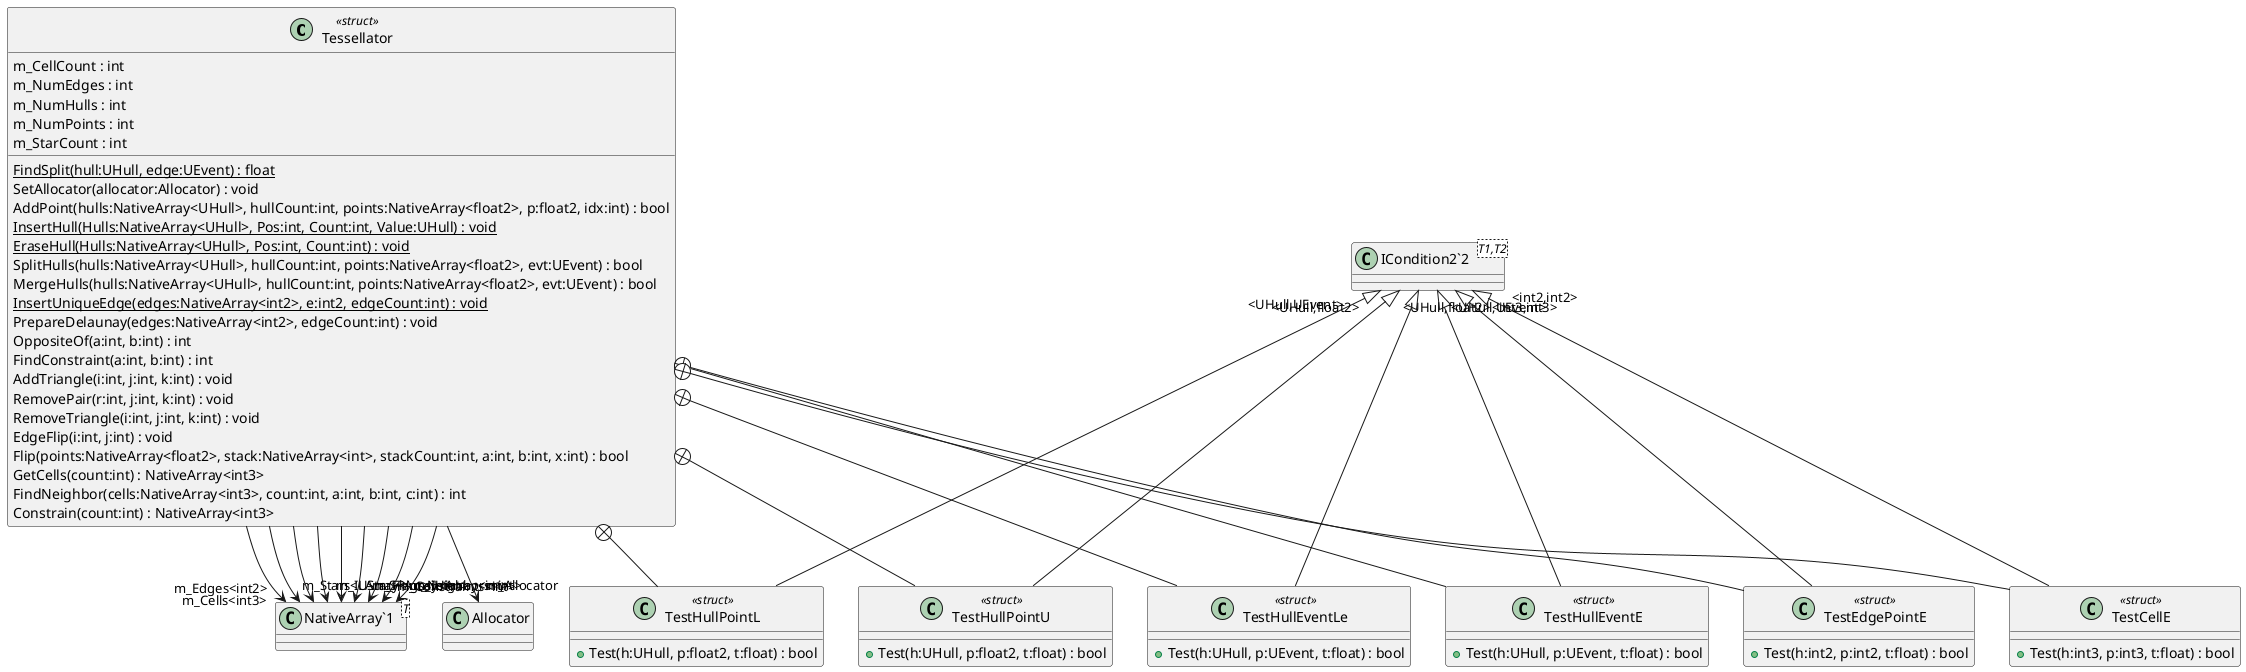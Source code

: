 @startuml
class Tessellator <<struct>> {
    m_CellCount : int
    m_NumEdges : int
    m_NumHulls : int
    m_NumPoints : int
    m_StarCount : int
    {static} FindSplit(hull:UHull, edge:UEvent) : float
    SetAllocator(allocator:Allocator) : void
    AddPoint(hulls:NativeArray<UHull>, hullCount:int, points:NativeArray<float2>, p:float2, idx:int) : bool
    {static} InsertHull(Hulls:NativeArray<UHull>, Pos:int, Count:int, Value:UHull) : void
    {static} EraseHull(Hulls:NativeArray<UHull>, Pos:int, Count:int) : void
    SplitHulls(hulls:NativeArray<UHull>, hullCount:int, points:NativeArray<float2>, evt:UEvent) : bool
    MergeHulls(hulls:NativeArray<UHull>, hullCount:int, points:NativeArray<float2>, evt:UEvent) : bool
    {static} InsertUniqueEdge(edges:NativeArray<int2>, e:int2, edgeCount:int) : void
    PrepareDelaunay(edges:NativeArray<int2>, edgeCount:int) : void
    OppositeOf(a:int, b:int) : int
    FindConstraint(a:int, b:int) : int
    AddTriangle(i:int, j:int, k:int) : void
    RemovePair(r:int, j:int, k:int) : void
    RemoveTriangle(i:int, j:int, k:int) : void
    EdgeFlip(i:int, j:int) : void
    Flip(points:NativeArray<float2>, stack:NativeArray<int>, stackCount:int, a:int, b:int, x:int) : bool
    GetCells(count:int) : NativeArray<int3>
    FindNeighbor(cells:NativeArray<int3>, count:int, a:int, b:int, c:int) : int
    Constrain(count:int) : NativeArray<int3>
}
class "NativeArray`1"<T> {
}
class TestHullPointL <<struct>> {
    + Test(h:UHull, p:float2, t:float) : bool
}
class TestHullPointU <<struct>> {
    + Test(h:UHull, p:float2, t:float) : bool
}
class TestHullEventLe <<struct>> {
    + Test(h:UHull, p:UEvent, t:float) : bool
}
class TestHullEventE <<struct>> {
    + Test(h:UHull, p:UEvent, t:float) : bool
}
class TestEdgePointE <<struct>> {
    + Test(h:int2, p:int2, t:float) : bool
}
class TestCellE <<struct>> {
    + Test(h:int3, p:int3, t:float) : bool
}
class "ICondition2`2"<T1,T2> {
}
Tessellator --> "m_Edges<int2>" "NativeArray`1"
Tessellator --> "m_Stars<UStar>" "NativeArray`1"
Tessellator --> "m_Cells<int3>" "NativeArray`1"
Tessellator --> "m_ILArray<int>" "NativeArray`1"
Tessellator --> "m_IUArray<int>" "NativeArray`1"
Tessellator --> "m_SPArray<int>" "NativeArray`1"
Tessellator --> "m_Flags<int>" "NativeArray`1"
Tessellator --> "m_Neighbors<int>" "NativeArray`1"
Tessellator --> "m_Constraints<int>" "NativeArray`1"
Tessellator --> "m_Allocator" Allocator
Tessellator +-- TestHullPointL
"ICondition2`2" "<UHull,float2>" <|-- TestHullPointL
Tessellator +-- TestHullPointU
"ICondition2`2" "<UHull,float2>" <|-- TestHullPointU
Tessellator +-- TestHullEventLe
"ICondition2`2" "<UHull,UEvent>" <|-- TestHullEventLe
Tessellator +-- TestHullEventE
"ICondition2`2" "<UHull,UEvent>" <|-- TestHullEventE
Tessellator +-- TestEdgePointE
"ICondition2`2" "<int2,int2>" <|-- TestEdgePointE
Tessellator +-- TestCellE
"ICondition2`2" "<int3,int3>" <|-- TestCellE
@enduml
